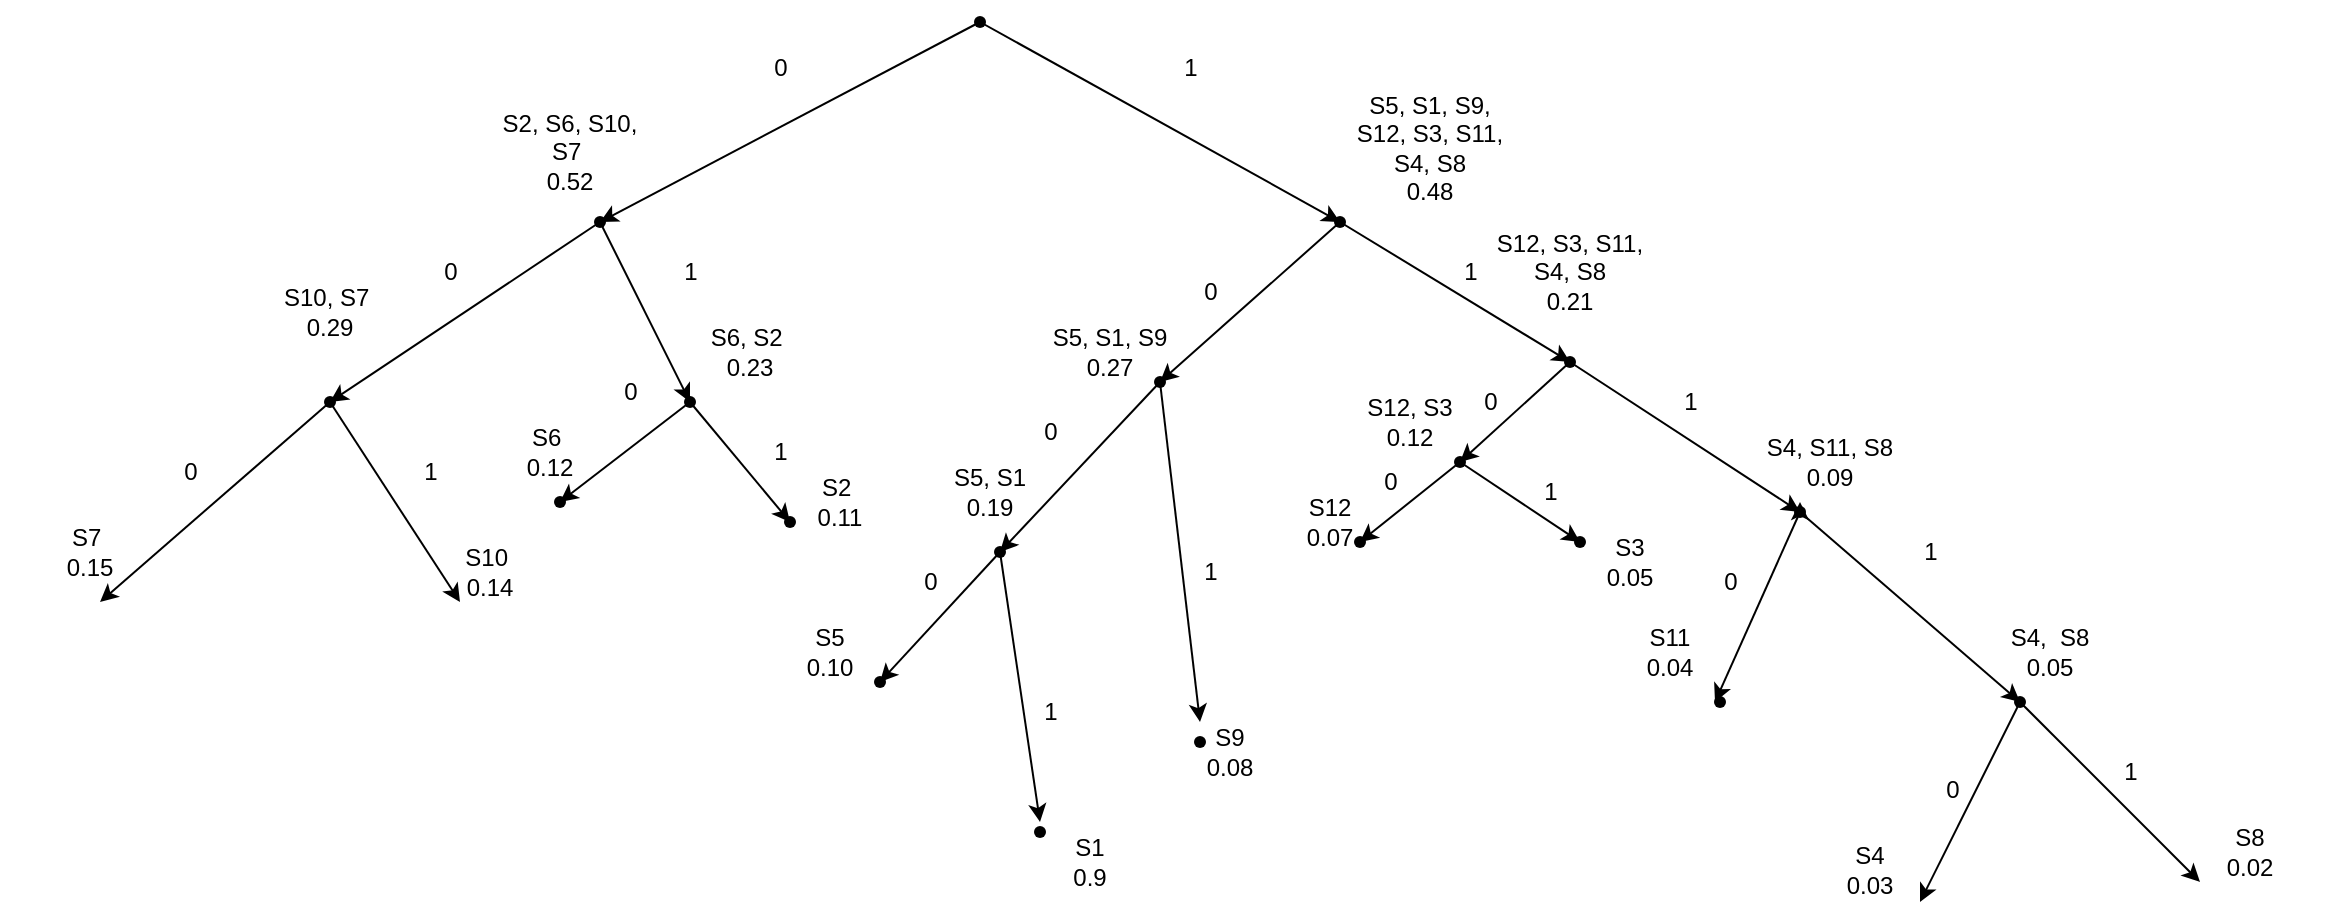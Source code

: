 <mxfile version="27.1.4">
  <diagram name="Страница — 1" id="05fsKxTTv7mIVvEV9uuV">
    <mxGraphModel dx="2253" dy="827" grid="1" gridSize="10" guides="1" tooltips="1" connect="1" arrows="1" fold="1" page="1" pageScale="1" pageWidth="827" pageHeight="1169" math="0" shadow="0">
      <root>
        <mxCell id="0" />
        <mxCell id="1" parent="0" />
        <mxCell id="HXXSA4W898_BehLkBXzb-1" value="" style="endArrow=classic;html=1;rounded=0;entryX=0.5;entryY=0.2;entryDx=0;entryDy=0;entryPerimeter=0;" edge="1" parent="1" source="HXXSA4W898_BehLkBXzb-2" target="HXXSA4W898_BehLkBXzb-7">
          <mxGeometry width="50" height="50" relative="1" as="geometry">
            <mxPoint x="430" y="190" as="sourcePoint" />
            <mxPoint x="490" y="250" as="targetPoint" />
          </mxGeometry>
        </mxCell>
        <mxCell id="HXXSA4W898_BehLkBXzb-2" value="" style="shape=waypoint;sketch=0;size=6;pointerEvents=1;points=[];fillColor=none;resizable=0;rotatable=0;perimeter=centerPerimeter;snapToPoint=1;" vertex="1" parent="1">
          <mxGeometry x="410" y="170" width="20" height="20" as="geometry" />
        </mxCell>
        <mxCell id="HXXSA4W898_BehLkBXzb-3" value="" style="endArrow=classic;html=1;rounded=0;exitX=0.25;exitY=0.7;exitDx=0;exitDy=0;exitPerimeter=0;entryX=0.95;entryY=0.35;entryDx=0;entryDy=0;entryPerimeter=0;" edge="1" parent="1" source="HXXSA4W898_BehLkBXzb-2" target="HXXSA4W898_BehLkBXzb-5">
          <mxGeometry width="50" height="50" relative="1" as="geometry">
            <mxPoint x="420" y="170" as="sourcePoint" />
            <mxPoint x="340" y="270" as="targetPoint" />
          </mxGeometry>
        </mxCell>
        <mxCell id="HXXSA4W898_BehLkBXzb-4" value="&lt;div&gt;S2, S6, S10, S7&amp;nbsp;&lt;/div&gt;&lt;div&gt;0.52&lt;/div&gt;" style="text;html=1;align=center;verticalAlign=middle;whiteSpace=wrap;rounded=0;" vertex="1" parent="1">
          <mxGeometry x="170" y="220" width="90" height="50" as="geometry" />
        </mxCell>
        <mxCell id="HXXSA4W898_BehLkBXzb-5" value="" style="shape=waypoint;sketch=0;size=6;pointerEvents=1;points=[];fillColor=none;resizable=0;rotatable=0;perimeter=centerPerimeter;snapToPoint=1;" vertex="1" parent="1">
          <mxGeometry x="220" y="270" width="20" height="20" as="geometry" />
        </mxCell>
        <mxCell id="HXXSA4W898_BehLkBXzb-6" value="0" style="text;html=1;align=center;verticalAlign=middle;resizable=0;points=[];autosize=1;strokeColor=none;fillColor=none;" vertex="1" parent="1">
          <mxGeometry x="305" y="188" width="30" height="30" as="geometry" />
        </mxCell>
        <mxCell id="HXXSA4W898_BehLkBXzb-7" value="" style="shape=waypoint;sketch=0;size=6;pointerEvents=1;points=[];fillColor=none;resizable=0;rotatable=0;perimeter=centerPerimeter;snapToPoint=1;" vertex="1" parent="1">
          <mxGeometry x="590" y="270" width="20" height="20" as="geometry" />
        </mxCell>
        <mxCell id="HXXSA4W898_BehLkBXzb-8" value="1" style="text;html=1;align=center;verticalAlign=middle;resizable=0;points=[];autosize=1;strokeColor=none;fillColor=none;" vertex="1" parent="1">
          <mxGeometry x="510" y="188" width="30" height="30" as="geometry" />
        </mxCell>
        <mxCell id="HXXSA4W898_BehLkBXzb-9" value="&lt;div&gt;S5, S1, S9, S12, S3, S11, S4, S8&lt;/div&gt;&lt;div&gt;0.48&lt;/div&gt;" style="text;html=1;align=center;verticalAlign=middle;whiteSpace=wrap;rounded=0;" vertex="1" parent="1">
          <mxGeometry x="600" y="218" width="90" height="50" as="geometry" />
        </mxCell>
        <mxCell id="HXXSA4W898_BehLkBXzb-10" value="" style="endArrow=classic;html=1;rounded=0;exitX=0.25;exitY=0.75;exitDx=0;exitDy=0;exitPerimeter=0;" edge="1" parent="1" source="HXXSA4W898_BehLkBXzb-5">
          <mxGeometry width="50" height="50" relative="1" as="geometry">
            <mxPoint x="390" y="460" as="sourcePoint" />
            <mxPoint x="275" y="370" as="targetPoint" />
          </mxGeometry>
        </mxCell>
        <mxCell id="HXXSA4W898_BehLkBXzb-11" value="" style="endArrow=classic;html=1;rounded=0;exitX=0.45;exitY=0.95;exitDx=0;exitDy=0;exitPerimeter=0;entryX=0.8;entryY=0.3;entryDx=0;entryDy=0;entryPerimeter=0;" edge="1" parent="1" source="HXXSA4W898_BehLkBXzb-5" target="HXXSA4W898_BehLkBXzb-17">
          <mxGeometry width="50" height="50" relative="1" as="geometry">
            <mxPoint x="390" y="460" as="sourcePoint" />
            <mxPoint x="110" y="360" as="targetPoint" />
          </mxGeometry>
        </mxCell>
        <mxCell id="HXXSA4W898_BehLkBXzb-12" value="1" style="text;html=1;align=center;verticalAlign=middle;resizable=0;points=[];autosize=1;strokeColor=none;fillColor=none;" vertex="1" parent="1">
          <mxGeometry x="260" y="290" width="30" height="30" as="geometry" />
        </mxCell>
        <mxCell id="HXXSA4W898_BehLkBXzb-13" value="0" style="text;html=1;align=center;verticalAlign=middle;resizable=0;points=[];autosize=1;strokeColor=none;fillColor=none;" vertex="1" parent="1">
          <mxGeometry x="140" y="290" width="30" height="30" as="geometry" />
        </mxCell>
        <mxCell id="HXXSA4W898_BehLkBXzb-14" value="&lt;div&gt;S10, S7&amp;nbsp;&lt;/div&gt;&lt;div&gt;0.29&lt;/div&gt;" style="text;html=1;align=center;verticalAlign=middle;whiteSpace=wrap;rounded=0;" vertex="1" parent="1">
          <mxGeometry x="50" y="300" width="90" height="50" as="geometry" />
        </mxCell>
        <mxCell id="HXXSA4W898_BehLkBXzb-15" value="&lt;div&gt;S6, S2&amp;nbsp;&lt;/div&gt;&lt;div&gt;0.23&lt;/div&gt;" style="text;html=1;align=center;verticalAlign=middle;whiteSpace=wrap;rounded=0;" vertex="1" parent="1">
          <mxGeometry x="260" y="320" width="90" height="50" as="geometry" />
        </mxCell>
        <mxCell id="HXXSA4W898_BehLkBXzb-16" value="" style="shape=waypoint;sketch=0;size=6;pointerEvents=1;points=[];fillColor=none;resizable=0;rotatable=0;perimeter=centerPerimeter;snapToPoint=1;" vertex="1" parent="1">
          <mxGeometry x="265" y="360" width="20" height="20" as="geometry" />
        </mxCell>
        <mxCell id="HXXSA4W898_BehLkBXzb-17" value="" style="shape=waypoint;sketch=0;size=6;pointerEvents=1;points=[];fillColor=none;resizable=0;rotatable=0;perimeter=centerPerimeter;snapToPoint=1;" vertex="1" parent="1">
          <mxGeometry x="85" y="360" width="20" height="20" as="geometry" />
        </mxCell>
        <mxCell id="HXXSA4W898_BehLkBXzb-18" value="" style="endArrow=classic;html=1;rounded=0;exitX=0.3;exitY=0.9;exitDx=0;exitDy=0;exitPerimeter=0;" edge="1" parent="1" source="HXXSA4W898_BehLkBXzb-17">
          <mxGeometry width="50" height="50" relative="1" as="geometry">
            <mxPoint x="390" y="460" as="sourcePoint" />
            <mxPoint x="-20" y="470" as="targetPoint" />
          </mxGeometry>
        </mxCell>
        <mxCell id="HXXSA4W898_BehLkBXzb-19" value="&lt;div&gt;S7&amp;nbsp;&lt;/div&gt;&lt;div&gt;0.15&lt;/div&gt;" style="text;html=1;align=center;verticalAlign=middle;whiteSpace=wrap;rounded=0;" vertex="1" parent="1">
          <mxGeometry x="-70" y="420" width="90" height="50" as="geometry" />
        </mxCell>
        <mxCell id="HXXSA4W898_BehLkBXzb-21" value="0" style="text;html=1;align=center;verticalAlign=middle;resizable=0;points=[];autosize=1;strokeColor=none;fillColor=none;" vertex="1" parent="1">
          <mxGeometry x="10" y="390" width="30" height="30" as="geometry" />
        </mxCell>
        <mxCell id="HXXSA4W898_BehLkBXzb-22" value="" style="endArrow=classic;html=1;rounded=0;exitX=0.35;exitY=0.9;exitDx=0;exitDy=0;exitPerimeter=0;" edge="1" parent="1" source="HXXSA4W898_BehLkBXzb-17">
          <mxGeometry width="50" height="50" relative="1" as="geometry">
            <mxPoint x="390" y="460" as="sourcePoint" />
            <mxPoint x="160" y="470" as="targetPoint" />
          </mxGeometry>
        </mxCell>
        <mxCell id="HXXSA4W898_BehLkBXzb-23" value="1" style="text;html=1;align=center;verticalAlign=middle;resizable=0;points=[];autosize=1;strokeColor=none;fillColor=none;" vertex="1" parent="1">
          <mxGeometry x="130" y="390" width="30" height="30" as="geometry" />
        </mxCell>
        <mxCell id="HXXSA4W898_BehLkBXzb-24" value="&lt;div&gt;S10&amp;nbsp;&lt;/div&gt;&lt;div&gt;0.14&lt;/div&gt;" style="text;html=1;align=center;verticalAlign=middle;whiteSpace=wrap;rounded=0;" vertex="1" parent="1">
          <mxGeometry x="130" y="430" width="90" height="50" as="geometry" />
        </mxCell>
        <mxCell id="HXXSA4W898_BehLkBXzb-25" value="" style="endArrow=classic;html=1;rounded=0;exitX=0.45;exitY=0.85;exitDx=0;exitDy=0;exitPerimeter=0;" edge="1" parent="1" source="HXXSA4W898_BehLkBXzb-16" target="HXXSA4W898_BehLkBXzb-26">
          <mxGeometry width="50" height="50" relative="1" as="geometry">
            <mxPoint x="390" y="460" as="sourcePoint" />
            <mxPoint x="220" y="410" as="targetPoint" />
          </mxGeometry>
        </mxCell>
        <mxCell id="HXXSA4W898_BehLkBXzb-26" value="" style="shape=waypoint;sketch=0;size=6;pointerEvents=1;points=[];fillColor=none;resizable=0;rotatable=0;perimeter=centerPerimeter;snapToPoint=1;" vertex="1" parent="1">
          <mxGeometry x="200" y="410" width="20" height="20" as="geometry" />
        </mxCell>
        <mxCell id="HXXSA4W898_BehLkBXzb-27" value="&lt;div&gt;S6&amp;nbsp;&lt;/div&gt;&lt;div&gt;0.12&lt;/div&gt;" style="text;html=1;align=center;verticalAlign=middle;whiteSpace=wrap;rounded=0;" vertex="1" parent="1">
          <mxGeometry x="160" y="370" width="90" height="50" as="geometry" />
        </mxCell>
        <mxCell id="HXXSA4W898_BehLkBXzb-28" value="0" style="text;html=1;align=center;verticalAlign=middle;resizable=0;points=[];autosize=1;strokeColor=none;fillColor=none;" vertex="1" parent="1">
          <mxGeometry x="230" y="350" width="30" height="30" as="geometry" />
        </mxCell>
        <mxCell id="HXXSA4W898_BehLkBXzb-29" value="" style="endArrow=classic;html=1;rounded=0;entryX=0.25;entryY=0.25;entryDx=0;entryDy=0;entryPerimeter=0;" edge="1" parent="1" source="HXXSA4W898_BehLkBXzb-16" target="HXXSA4W898_BehLkBXzb-30">
          <mxGeometry width="50" height="50" relative="1" as="geometry">
            <mxPoint x="390" y="460" as="sourcePoint" />
            <mxPoint x="330" y="430" as="targetPoint" />
          </mxGeometry>
        </mxCell>
        <mxCell id="HXXSA4W898_BehLkBXzb-30" value="" style="shape=waypoint;sketch=0;size=6;pointerEvents=1;points=[];fillColor=none;resizable=0;rotatable=0;perimeter=centerPerimeter;snapToPoint=1;" vertex="1" parent="1">
          <mxGeometry x="315" y="420" width="20" height="20" as="geometry" />
        </mxCell>
        <mxCell id="HXXSA4W898_BehLkBXzb-31" value="1" style="text;html=1;align=center;verticalAlign=middle;resizable=0;points=[];autosize=1;strokeColor=none;fillColor=none;" vertex="1" parent="1">
          <mxGeometry x="305" y="380" width="30" height="30" as="geometry" />
        </mxCell>
        <mxCell id="HXXSA4W898_BehLkBXzb-32" value="&lt;div&gt;S2&amp;nbsp;&lt;/div&gt;&lt;div&gt;0.11&lt;/div&gt;" style="text;html=1;align=center;verticalAlign=middle;whiteSpace=wrap;rounded=0;" vertex="1" parent="1">
          <mxGeometry x="305" y="395" width="90" height="50" as="geometry" />
        </mxCell>
        <mxCell id="HXXSA4W898_BehLkBXzb-33" value="" style="endArrow=classic;html=1;rounded=0;" edge="1" parent="1" source="HXXSA4W898_BehLkBXzb-7" target="HXXSA4W898_BehLkBXzb-35">
          <mxGeometry width="50" height="50" relative="1" as="geometry">
            <mxPoint x="390" y="460" as="sourcePoint" />
            <mxPoint x="520" y="350" as="targetPoint" />
          </mxGeometry>
        </mxCell>
        <mxCell id="HXXSA4W898_BehLkBXzb-34" value="&lt;div&gt;S5, S1, S9&lt;/div&gt;&lt;div&gt;0.27&lt;/div&gt;" style="text;html=1;align=center;verticalAlign=middle;whiteSpace=wrap;rounded=0;" vertex="1" parent="1">
          <mxGeometry x="440" y="320" width="90" height="50" as="geometry" />
        </mxCell>
        <mxCell id="HXXSA4W898_BehLkBXzb-35" value="" style="shape=waypoint;sketch=0;size=6;pointerEvents=1;points=[];fillColor=none;resizable=0;rotatable=0;perimeter=centerPerimeter;snapToPoint=1;" vertex="1" parent="1">
          <mxGeometry x="500" y="350" width="20" height="20" as="geometry" />
        </mxCell>
        <mxCell id="HXXSA4W898_BehLkBXzb-36" value="0" style="text;html=1;align=center;verticalAlign=middle;resizable=0;points=[];autosize=1;strokeColor=none;fillColor=none;" vertex="1" parent="1">
          <mxGeometry x="520" y="300" width="30" height="30" as="geometry" />
        </mxCell>
        <mxCell id="HXXSA4W898_BehLkBXzb-37" value="" style="endArrow=classic;html=1;rounded=0;exitX=0.45;exitY=0.95;exitDx=0;exitDy=0;exitPerimeter=0;entryX=0.3;entryY=0.4;entryDx=0;entryDy=0;entryPerimeter=0;" edge="1" parent="1" source="HXXSA4W898_BehLkBXzb-7" target="HXXSA4W898_BehLkBXzb-39">
          <mxGeometry width="50" height="50" relative="1" as="geometry">
            <mxPoint x="390" y="460" as="sourcePoint" />
            <mxPoint x="700" y="340" as="targetPoint" />
          </mxGeometry>
        </mxCell>
        <mxCell id="HXXSA4W898_BehLkBXzb-38" value="&lt;div&gt;S12, S3, S11, S4, S8&lt;/div&gt;&lt;div&gt;0.21&lt;/div&gt;" style="text;html=1;align=center;verticalAlign=middle;whiteSpace=wrap;rounded=0;" vertex="1" parent="1">
          <mxGeometry x="670" y="280" width="90" height="50" as="geometry" />
        </mxCell>
        <mxCell id="HXXSA4W898_BehLkBXzb-39" value="" style="shape=waypoint;sketch=0;size=6;pointerEvents=1;points=[];fillColor=none;resizable=0;rotatable=0;perimeter=centerPerimeter;snapToPoint=1;" vertex="1" parent="1">
          <mxGeometry x="705" y="340" width="20" height="20" as="geometry" />
        </mxCell>
        <mxCell id="HXXSA4W898_BehLkBXzb-40" value="1" style="text;html=1;align=center;verticalAlign=middle;resizable=0;points=[];autosize=1;strokeColor=none;fillColor=none;" vertex="1" parent="1">
          <mxGeometry x="650" y="290" width="30" height="30" as="geometry" />
        </mxCell>
        <mxCell id="HXXSA4W898_BehLkBXzb-41" value="" style="endArrow=classic;html=1;rounded=0;exitX=0.35;exitY=1;exitDx=0;exitDy=0;exitPerimeter=0;" edge="1" parent="1" source="HXXSA4W898_BehLkBXzb-35" target="HXXSA4W898_BehLkBXzb-44">
          <mxGeometry width="50" height="50" relative="1" as="geometry">
            <mxPoint x="360" y="460" as="sourcePoint" />
            <mxPoint x="440" y="430" as="targetPoint" />
          </mxGeometry>
        </mxCell>
        <mxCell id="HXXSA4W898_BehLkBXzb-42" value="0" style="text;html=1;align=center;verticalAlign=middle;resizable=0;points=[];autosize=1;strokeColor=none;fillColor=none;" vertex="1" parent="1">
          <mxGeometry x="440" y="370" width="30" height="30" as="geometry" />
        </mxCell>
        <mxCell id="HXXSA4W898_BehLkBXzb-43" value="&lt;div&gt;S5, S1&lt;/div&gt;&lt;div&gt;0.19&lt;/div&gt;" style="text;html=1;align=center;verticalAlign=middle;whiteSpace=wrap;rounded=0;" vertex="1" parent="1">
          <mxGeometry x="380" y="390" width="90" height="50" as="geometry" />
        </mxCell>
        <mxCell id="HXXSA4W898_BehLkBXzb-44" value="" style="shape=waypoint;sketch=0;size=6;pointerEvents=1;points=[];fillColor=none;resizable=0;rotatable=0;perimeter=centerPerimeter;snapToPoint=1;" vertex="1" parent="1">
          <mxGeometry x="420" y="435" width="20" height="20" as="geometry" />
        </mxCell>
        <mxCell id="HXXSA4W898_BehLkBXzb-45" value="" style="endArrow=classic;html=1;rounded=0;" edge="1" parent="1" source="HXXSA4W898_BehLkBXzb-44" target="HXXSA4W898_BehLkBXzb-50">
          <mxGeometry width="50" height="50" relative="1" as="geometry">
            <mxPoint x="360" y="460" as="sourcePoint" />
            <mxPoint x="380" y="500" as="targetPoint" />
          </mxGeometry>
        </mxCell>
        <mxCell id="HXXSA4W898_BehLkBXzb-46" value="" style="endArrow=classic;html=1;rounded=0;" edge="1" parent="1" source="HXXSA4W898_BehLkBXzb-44">
          <mxGeometry width="50" height="50" relative="1" as="geometry">
            <mxPoint x="420" y="520" as="sourcePoint" />
            <mxPoint x="450" y="580" as="targetPoint" />
          </mxGeometry>
        </mxCell>
        <mxCell id="HXXSA4W898_BehLkBXzb-47" value="0" style="text;html=1;align=center;verticalAlign=middle;resizable=0;points=[];autosize=1;strokeColor=none;fillColor=none;" vertex="1" parent="1">
          <mxGeometry x="380" y="445" width="30" height="30" as="geometry" />
        </mxCell>
        <mxCell id="HXXSA4W898_BehLkBXzb-48" value="1" style="text;html=1;align=center;verticalAlign=middle;resizable=0;points=[];autosize=1;strokeColor=none;fillColor=none;" vertex="1" parent="1">
          <mxGeometry x="440" y="510" width="30" height="30" as="geometry" />
        </mxCell>
        <mxCell id="HXXSA4W898_BehLkBXzb-49" value="&lt;div&gt;S5&lt;/div&gt;&lt;div&gt;0.10&lt;/div&gt;" style="text;html=1;align=center;verticalAlign=middle;whiteSpace=wrap;rounded=0;" vertex="1" parent="1">
          <mxGeometry x="300" y="470" width="90" height="50" as="geometry" />
        </mxCell>
        <mxCell id="HXXSA4W898_BehLkBXzb-50" value="" style="shape=waypoint;sketch=0;size=6;pointerEvents=1;points=[];fillColor=none;resizable=0;rotatable=0;perimeter=centerPerimeter;snapToPoint=1;" vertex="1" parent="1">
          <mxGeometry x="360" y="500" width="20" height="20" as="geometry" />
        </mxCell>
        <mxCell id="HXXSA4W898_BehLkBXzb-51" value="" style="shape=waypoint;sketch=0;size=6;pointerEvents=1;points=[];fillColor=none;resizable=0;rotatable=0;perimeter=centerPerimeter;snapToPoint=1;" vertex="1" parent="1">
          <mxGeometry x="440" y="575" width="20" height="20" as="geometry" />
        </mxCell>
        <mxCell id="HXXSA4W898_BehLkBXzb-54" value="&lt;div&gt;S1&lt;/div&gt;&lt;div&gt;0.9&lt;/div&gt;" style="text;html=1;align=center;verticalAlign=middle;whiteSpace=wrap;rounded=0;" vertex="1" parent="1">
          <mxGeometry x="430" y="575" width="90" height="50" as="geometry" />
        </mxCell>
        <mxCell id="HXXSA4W898_BehLkBXzb-55" value="" style="endArrow=classic;html=1;rounded=0;exitDx=0;exitDy=0;exitPerimeter=0;" edge="1" parent="1">
          <mxGeometry width="50" height="50" relative="1" as="geometry">
            <mxPoint x="570" y="480" as="sourcePoint" />
            <mxPoint x="570" y="480" as="targetPoint" />
          </mxGeometry>
        </mxCell>
        <mxCell id="HXXSA4W898_BehLkBXzb-56" value="1" style="text;html=1;align=center;verticalAlign=middle;resizable=0;points=[];autosize=1;strokeColor=none;fillColor=none;" vertex="1" parent="1">
          <mxGeometry x="520" y="440" width="30" height="30" as="geometry" />
        </mxCell>
        <mxCell id="HXXSA4W898_BehLkBXzb-57" value="&lt;div&gt;S9&lt;/div&gt;&lt;div&gt;0.08&lt;/div&gt;" style="text;html=1;align=center;verticalAlign=middle;whiteSpace=wrap;rounded=0;" vertex="1" parent="1">
          <mxGeometry x="500" y="520" width="90" height="50" as="geometry" />
        </mxCell>
        <mxCell id="HXXSA4W898_BehLkBXzb-59" value="" style="endArrow=classic;html=1;rounded=0;exitDx=0;exitDy=0;exitPerimeter=0;" edge="1" parent="1" source="HXXSA4W898_BehLkBXzb-63">
          <mxGeometry width="50" height="50" relative="1" as="geometry">
            <mxPoint x="360" y="460" as="sourcePoint" />
            <mxPoint x="660" y="400" as="targetPoint" />
          </mxGeometry>
        </mxCell>
        <mxCell id="HXXSA4W898_BehLkBXzb-60" value="0" style="text;html=1;align=center;verticalAlign=middle;resizable=0;points=[];autosize=1;strokeColor=none;fillColor=none;" vertex="1" parent="1">
          <mxGeometry x="660" y="355" width="30" height="30" as="geometry" />
        </mxCell>
        <mxCell id="HXXSA4W898_BehLkBXzb-61" value="" style="endArrow=classic;html=1;rounded=0;exitDx=0;exitDy=0;exitPerimeter=0;" edge="1" parent="1" source="HXXSA4W898_BehLkBXzb-78">
          <mxGeometry width="50" height="50" relative="1" as="geometry">
            <mxPoint x="780" y="400" as="sourcePoint" />
            <mxPoint x="830" y="420" as="targetPoint" />
          </mxGeometry>
        </mxCell>
        <mxCell id="HXXSA4W898_BehLkBXzb-62" value="1" style="text;html=1;align=center;verticalAlign=middle;resizable=0;points=[];autosize=1;strokeColor=none;fillColor=none;" vertex="1" parent="1">
          <mxGeometry x="760" y="355" width="30" height="30" as="geometry" />
        </mxCell>
        <mxCell id="HXXSA4W898_BehLkBXzb-64" value="" style="endArrow=classic;html=1;rounded=0;exitX=0.5;exitY=0.8;exitDx=0;exitDy=0;exitPerimeter=0;" edge="1" parent="1" source="HXXSA4W898_BehLkBXzb-39" target="HXXSA4W898_BehLkBXzb-63">
          <mxGeometry width="50" height="50" relative="1" as="geometry">
            <mxPoint x="715" y="350" as="sourcePoint" />
            <mxPoint x="660" y="400" as="targetPoint" />
          </mxGeometry>
        </mxCell>
        <mxCell id="HXXSA4W898_BehLkBXzb-63" value="" style="shape=waypoint;sketch=0;size=6;pointerEvents=1;points=[];fillColor=none;resizable=0;rotatable=0;perimeter=centerPerimeter;snapToPoint=1;" vertex="1" parent="1">
          <mxGeometry x="650" y="390" width="20" height="20" as="geometry" />
        </mxCell>
        <mxCell id="HXXSA4W898_BehLkBXzb-65" value="" style="endArrow=classic;html=1;rounded=0;exitX=0.6;exitY=0.3;exitDx=0;exitDy=0;exitPerimeter=0;" edge="1" parent="1" source="HXXSA4W898_BehLkBXzb-35">
          <mxGeometry width="50" height="50" relative="1" as="geometry">
            <mxPoint x="510" y="360" as="sourcePoint" />
            <mxPoint x="530" y="530" as="targetPoint" />
          </mxGeometry>
        </mxCell>
        <mxCell id="HXXSA4W898_BehLkBXzb-66" value="" style="shape=waypoint;sketch=0;size=6;pointerEvents=1;points=[];fillColor=none;resizable=0;rotatable=0;perimeter=centerPerimeter;snapToPoint=1;" vertex="1" parent="1">
          <mxGeometry x="520" y="530" width="20" height="20" as="geometry" />
        </mxCell>
        <mxCell id="HXXSA4W898_BehLkBXzb-67" value="" style="endArrow=classic;html=1;rounded=0;" edge="1" parent="1" source="HXXSA4W898_BehLkBXzb-63">
          <mxGeometry width="50" height="50" relative="1" as="geometry">
            <mxPoint x="360" y="460" as="sourcePoint" />
            <mxPoint x="720" y="440" as="targetPoint" />
          </mxGeometry>
        </mxCell>
        <mxCell id="HXXSA4W898_BehLkBXzb-68" value="" style="endArrow=classic;html=1;rounded=0;exitX=0;exitY=0.6;exitDx=0;exitDy=0;exitPerimeter=0;" edge="1" parent="1" source="HXXSA4W898_BehLkBXzb-63">
          <mxGeometry width="50" height="50" relative="1" as="geometry">
            <mxPoint x="360" y="460" as="sourcePoint" />
            <mxPoint x="610" y="440" as="targetPoint" />
          </mxGeometry>
        </mxCell>
        <mxCell id="HXXSA4W898_BehLkBXzb-69" value="0" style="text;html=1;align=center;verticalAlign=middle;resizable=0;points=[];autosize=1;strokeColor=none;fillColor=none;" vertex="1" parent="1">
          <mxGeometry x="610" y="395" width="30" height="30" as="geometry" />
        </mxCell>
        <mxCell id="HXXSA4W898_BehLkBXzb-70" value="&lt;div&gt;S12, S3&lt;/div&gt;&lt;div&gt;0.12&lt;/div&gt;" style="text;html=1;align=center;verticalAlign=middle;whiteSpace=wrap;rounded=0;" vertex="1" parent="1">
          <mxGeometry x="590" y="355" width="90" height="50" as="geometry" />
        </mxCell>
        <mxCell id="HXXSA4W898_BehLkBXzb-71" value="&lt;div&gt;S12&lt;/div&gt;&lt;div&gt;0.07&lt;/div&gt;" style="text;html=1;align=center;verticalAlign=middle;whiteSpace=wrap;rounded=0;" vertex="1" parent="1">
          <mxGeometry x="550" y="405" width="90" height="50" as="geometry" />
        </mxCell>
        <mxCell id="HXXSA4W898_BehLkBXzb-72" value="" style="shape=waypoint;sketch=0;size=6;pointerEvents=1;points=[];fillColor=none;resizable=0;rotatable=0;perimeter=centerPerimeter;snapToPoint=1;" vertex="1" parent="1">
          <mxGeometry x="600" y="430" width="20" height="20" as="geometry" />
        </mxCell>
        <mxCell id="HXXSA4W898_BehLkBXzb-73" value="1" style="text;html=1;align=center;verticalAlign=middle;resizable=0;points=[];autosize=1;strokeColor=none;fillColor=none;" vertex="1" parent="1">
          <mxGeometry x="690" y="400" width="30" height="30" as="geometry" />
        </mxCell>
        <mxCell id="HXXSA4W898_BehLkBXzb-74" value="" style="shape=waypoint;sketch=0;size=6;pointerEvents=1;points=[];fillColor=none;resizable=0;rotatable=0;perimeter=centerPerimeter;snapToPoint=1;" vertex="1" parent="1">
          <mxGeometry x="710" y="430" width="20" height="20" as="geometry" />
        </mxCell>
        <mxCell id="HXXSA4W898_BehLkBXzb-75" value="&lt;div&gt;S3&lt;/div&gt;&lt;div&gt;0.05&lt;/div&gt;" style="text;html=1;align=center;verticalAlign=middle;whiteSpace=wrap;rounded=0;" vertex="1" parent="1">
          <mxGeometry x="700" y="425" width="90" height="50" as="geometry" />
        </mxCell>
        <mxCell id="HXXSA4W898_BehLkBXzb-76" value="&lt;div&gt;S4, S11, S8&lt;/div&gt;&lt;div&gt;0.09&lt;/div&gt;" style="text;html=1;align=center;verticalAlign=middle;whiteSpace=wrap;rounded=0;" vertex="1" parent="1">
          <mxGeometry x="800" y="375" width="90" height="50" as="geometry" />
        </mxCell>
        <mxCell id="HXXSA4W898_BehLkBXzb-77" value="" style="endArrow=classic;html=1;rounded=0;exitX=0.55;exitY=0.8;exitDx=0;exitDy=0;exitPerimeter=0;entryX=0.75;entryY=1;entryDx=0;entryDy=0;" edge="1" parent="1" source="HXXSA4W898_BehLkBXzb-78" target="HXXSA4W898_BehLkBXzb-82">
          <mxGeometry width="50" height="50" relative="1" as="geometry">
            <mxPoint x="820" y="440" as="sourcePoint" />
            <mxPoint x="790" y="510" as="targetPoint" />
          </mxGeometry>
        </mxCell>
        <mxCell id="HXXSA4W898_BehLkBXzb-79" value="" style="endArrow=classic;html=1;rounded=0;exitX=0.75;exitY=1;exitDx=0;exitDy=0;exitPerimeter=0;" edge="1" parent="1" source="HXXSA4W898_BehLkBXzb-39" target="HXXSA4W898_BehLkBXzb-78">
          <mxGeometry width="50" height="50" relative="1" as="geometry">
            <mxPoint x="715" y="350" as="sourcePoint" />
            <mxPoint x="830" y="420" as="targetPoint" />
          </mxGeometry>
        </mxCell>
        <mxCell id="HXXSA4W898_BehLkBXzb-78" value="" style="shape=waypoint;sketch=0;size=6;pointerEvents=1;points=[];fillColor=none;resizable=0;rotatable=0;perimeter=centerPerimeter;snapToPoint=1;" vertex="1" parent="1">
          <mxGeometry x="820" y="415" width="20" height="20" as="geometry" />
        </mxCell>
        <mxCell id="HXXSA4W898_BehLkBXzb-81" value="" style="endArrow=classic;html=1;rounded=0;exitX=0.65;exitY=0.75;exitDx=0;exitDy=0;exitPerimeter=0;" edge="1" parent="1" source="HXXSA4W898_BehLkBXzb-78" target="HXXSA4W898_BehLkBXzb-88">
          <mxGeometry width="50" height="50" relative="1" as="geometry">
            <mxPoint x="360" y="460" as="sourcePoint" />
            <mxPoint x="930" y="500" as="targetPoint" />
          </mxGeometry>
        </mxCell>
        <mxCell id="HXXSA4W898_BehLkBXzb-82" value="&lt;div&gt;S11&lt;/div&gt;&lt;div&gt;0.04&lt;/div&gt;" style="text;html=1;align=center;verticalAlign=middle;whiteSpace=wrap;rounded=0;" vertex="1" parent="1">
          <mxGeometry x="720" y="470" width="90" height="50" as="geometry" />
        </mxCell>
        <mxCell id="HXXSA4W898_BehLkBXzb-83" value="" style="shape=waypoint;sketch=0;size=6;pointerEvents=1;points=[];fillColor=none;resizable=0;rotatable=0;perimeter=centerPerimeter;snapToPoint=1;" vertex="1" parent="1">
          <mxGeometry x="780" y="510" width="20" height="20" as="geometry" />
        </mxCell>
        <mxCell id="HXXSA4W898_BehLkBXzb-84" value="&lt;div&gt;S4,&amp;nbsp; S8&lt;/div&gt;&lt;div&gt;0.05&lt;/div&gt;" style="text;html=1;align=center;verticalAlign=middle;whiteSpace=wrap;rounded=0;" vertex="1" parent="1">
          <mxGeometry x="910" y="470" width="90" height="50" as="geometry" />
        </mxCell>
        <mxCell id="HXXSA4W898_BehLkBXzb-85" value="0" style="text;html=1;align=center;verticalAlign=middle;resizable=0;points=[];autosize=1;strokeColor=none;fillColor=none;" vertex="1" parent="1">
          <mxGeometry x="780" y="445" width="30" height="30" as="geometry" />
        </mxCell>
        <mxCell id="HXXSA4W898_BehLkBXzb-86" value="1" style="text;html=1;align=center;verticalAlign=middle;resizable=0;points=[];autosize=1;strokeColor=none;fillColor=none;" vertex="1" parent="1">
          <mxGeometry x="880" y="430" width="30" height="30" as="geometry" />
        </mxCell>
        <mxCell id="HXXSA4W898_BehLkBXzb-87" value="" style="endArrow=classic;html=1;rounded=0;exitX=0.4;exitY=0.8;exitDx=0;exitDy=0;exitPerimeter=0;" edge="1" parent="1" source="HXXSA4W898_BehLkBXzb-88">
          <mxGeometry width="50" height="50" relative="1" as="geometry">
            <mxPoint x="920" y="520" as="sourcePoint" />
            <mxPoint x="890" y="620" as="targetPoint" />
          </mxGeometry>
        </mxCell>
        <mxCell id="HXXSA4W898_BehLkBXzb-88" value="" style="shape=waypoint;sketch=0;size=6;pointerEvents=1;points=[];fillColor=none;resizable=0;rotatable=0;perimeter=centerPerimeter;snapToPoint=1;" vertex="1" parent="1">
          <mxGeometry x="930" y="510" width="20" height="20" as="geometry" />
        </mxCell>
        <mxCell id="HXXSA4W898_BehLkBXzb-89" value="0" style="text;html=1;align=center;verticalAlign=middle;resizable=0;points=[];autosize=1;strokeColor=none;fillColor=none;" vertex="1" parent="1">
          <mxGeometry x="891" y="549" width="30" height="30" as="geometry" />
        </mxCell>
        <mxCell id="HXXSA4W898_BehLkBXzb-90" value="" style="endArrow=classic;html=1;rounded=0;exitX=0.65;exitY=0.9;exitDx=0;exitDy=0;exitPerimeter=0;" edge="1" parent="1" source="HXXSA4W898_BehLkBXzb-88">
          <mxGeometry width="50" height="50" relative="1" as="geometry">
            <mxPoint x="1020" y="580" as="sourcePoint" />
            <mxPoint x="1030" y="610" as="targetPoint" />
          </mxGeometry>
        </mxCell>
        <mxCell id="HXXSA4W898_BehLkBXzb-91" value="1" style="text;html=1;align=center;verticalAlign=middle;resizable=0;points=[];autosize=1;strokeColor=none;fillColor=none;" vertex="1" parent="1">
          <mxGeometry x="980" y="540" width="30" height="30" as="geometry" />
        </mxCell>
        <mxCell id="HXXSA4W898_BehLkBXzb-92" value="&lt;div&gt;S4&lt;/div&gt;&lt;div&gt;0.03&lt;/div&gt;" style="text;html=1;align=center;verticalAlign=middle;whiteSpace=wrap;rounded=0;" vertex="1" parent="1">
          <mxGeometry x="820" y="579" width="90" height="50" as="geometry" />
        </mxCell>
        <mxCell id="HXXSA4W898_BehLkBXzb-93" value="&lt;div&gt;S8&lt;/div&gt;&lt;div&gt;0.02&lt;/div&gt;" style="text;html=1;align=center;verticalAlign=middle;whiteSpace=wrap;rounded=0;" vertex="1" parent="1">
          <mxGeometry x="1010" y="570" width="90" height="50" as="geometry" />
        </mxCell>
      </root>
    </mxGraphModel>
  </diagram>
</mxfile>
